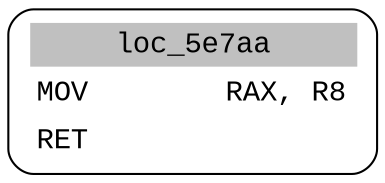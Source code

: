 digraph asm_graph {
1941 [
shape="Mrecord" fontname="Courier New"label =<<table border="0" cellborder="0" cellpadding="3"><tr><td align="center" colspan="2" bgcolor="grey">loc_5e7aa</td></tr><tr><td align="left">MOV        RAX, R8</td></tr><tr><td align="left">RET        </td></tr></table>> ];
}